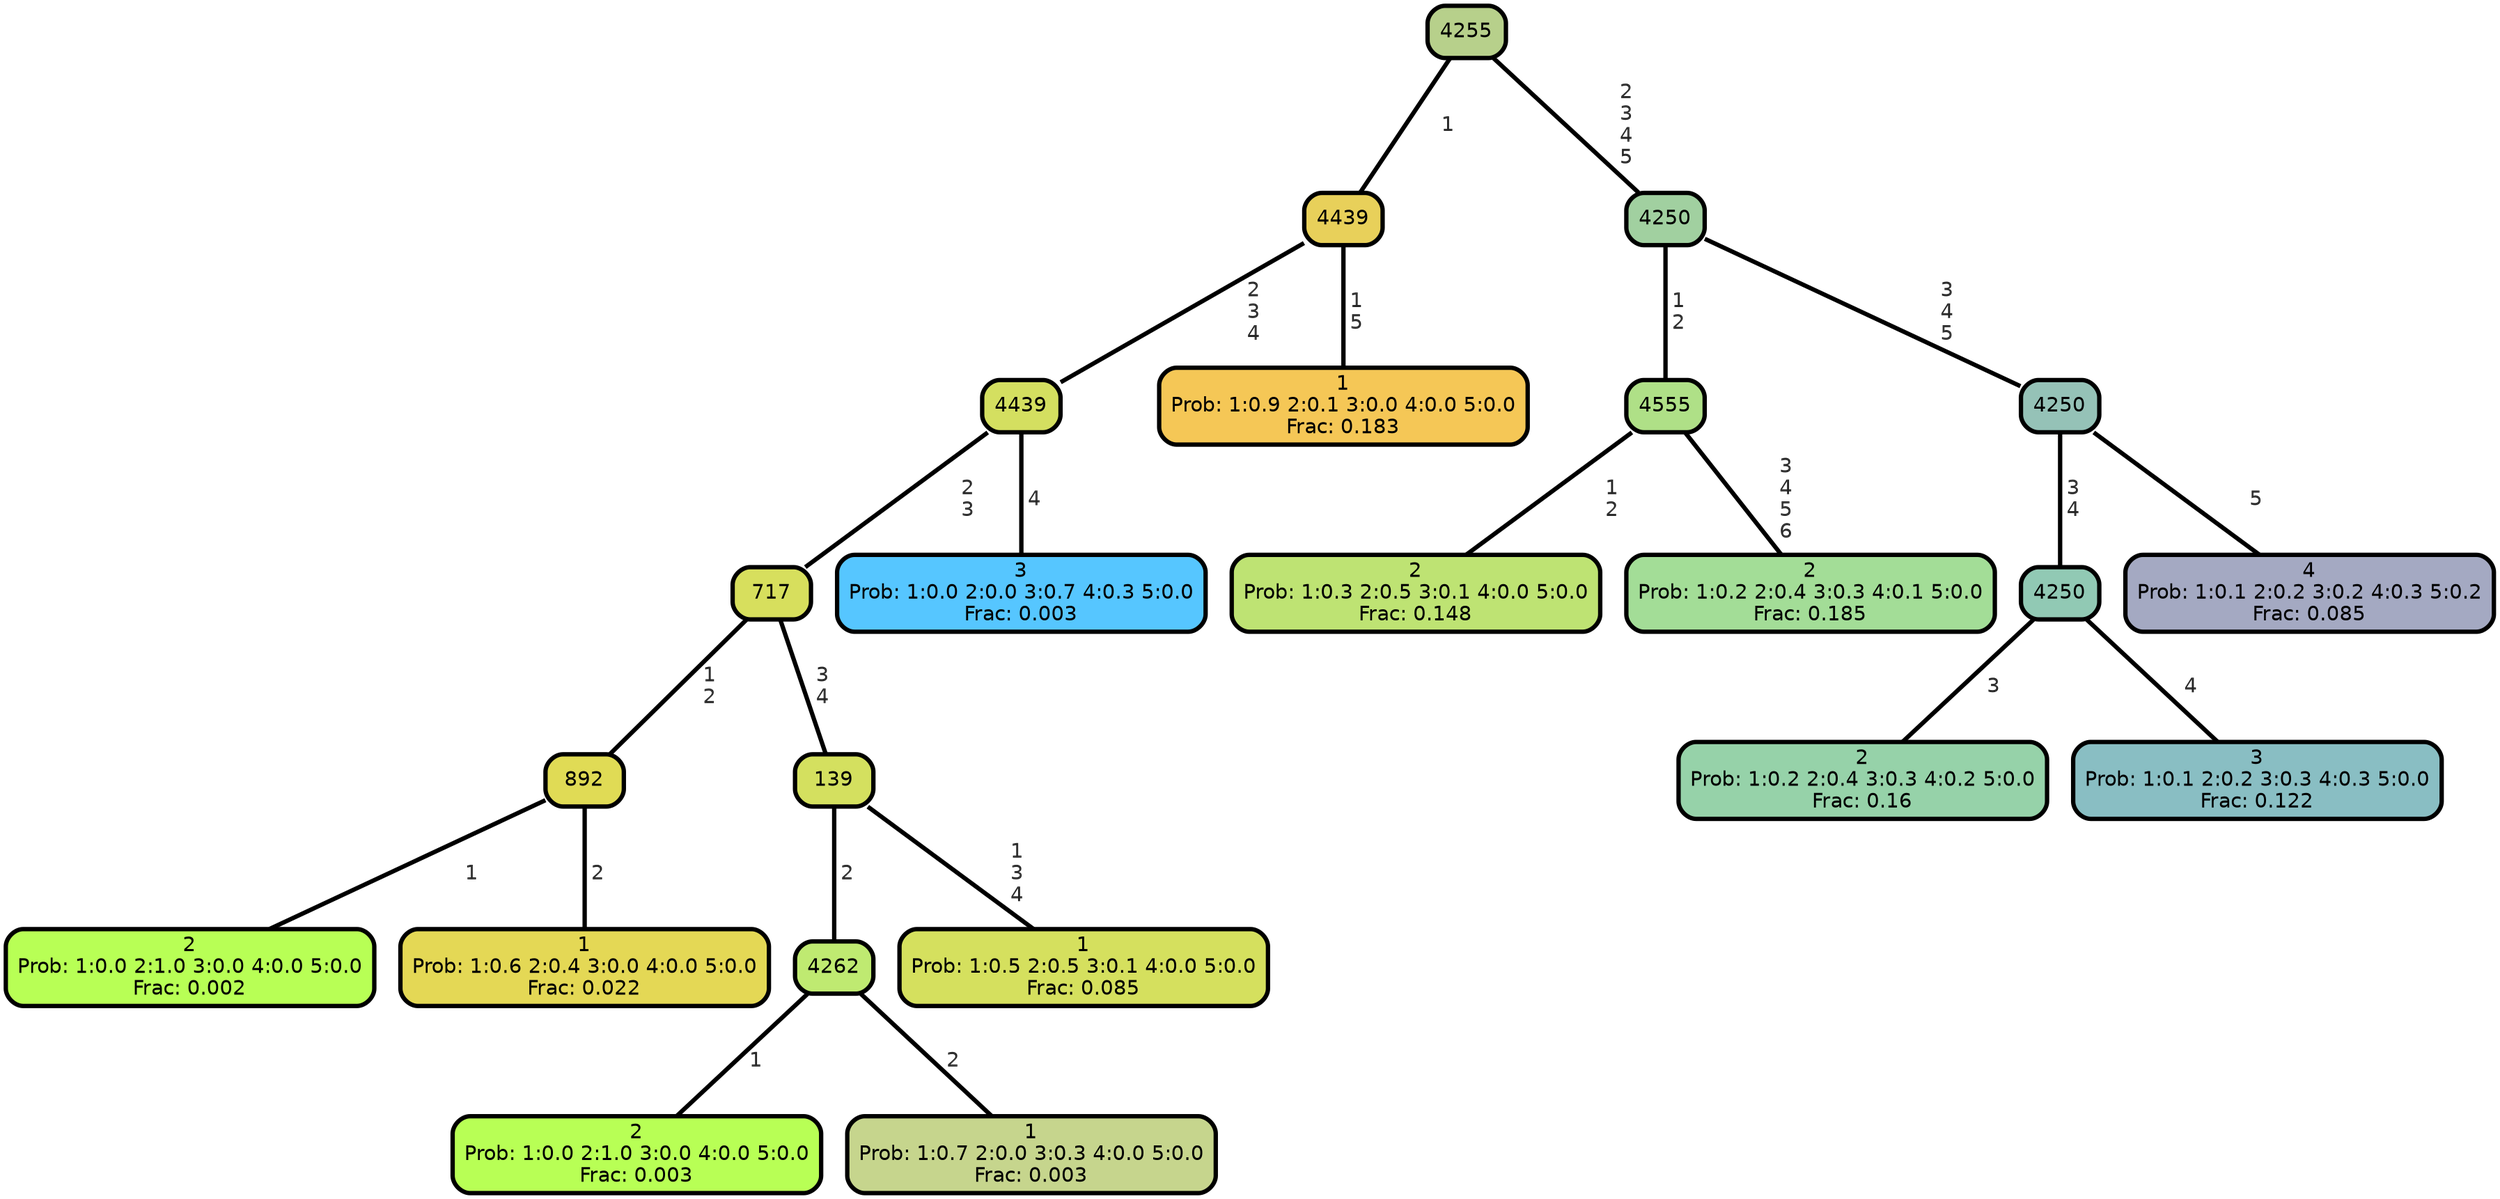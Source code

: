graph Tree {
node [shape=box, style="filled, rounded",color="black",penwidth="3",fontcolor="black",                 fontname=helvetica] ;
graph [ranksep="0 equally", splines=straight,                 bgcolor=transparent, dpi=200] ;
edge [fontname=helvetica, fontweight=bold,fontcolor=grey14,color=black] ;
0 [label="2
Prob: 1:0.0 2:1.0 3:0.0 4:0.0 5:0.0
Frac: 0.002", fillcolor="#b8ff55"] ;
1 [label="892", fillcolor="#e0db55"] ;
2 [label="1
Prob: 1:0.6 2:0.4 3:0.0 4:0.0 5:0.0
Frac: 0.022", fillcolor="#e4d855"] ;
3 [label="717", fillcolor="#d7df5d"] ;
4 [label="2
Prob: 1:0.0 2:1.0 3:0.0 4:0.0 5:0.0
Frac: 0.003", fillcolor="#b8ff55"] ;
5 [label="4262", fillcolor="#bfea71"] ;
6 [label="1
Prob: 1:0.7 2:0.0 3:0.3 4:0.0 5:0.0
Frac: 0.003", fillcolor="#c6d58d"] ;
7 [label="139", fillcolor="#d4e05f"] ;
8 [label="1
Prob: 1:0.5 2:0.5 3:0.1 4:0.0 5:0.0
Frac: 0.085", fillcolor="#d5e05e"] ;
9 [label="4439", fillcolor="#d4df60"] ;
10 [label="3
Prob: 1:0.0 2:0.0 3:0.7 4:0.3 5:0.0
Frac: 0.003", fillcolor="#56c6ff"] ;
11 [label="4439", fillcolor="#e8d05a"] ;
12 [label="1
Prob: 1:0.9 2:0.1 3:0.0 4:0.0 5:0.0
Frac: 0.183", fillcolor="#f5c756"] ;
13 [label="4255", fillcolor="#b7d08b"] ;
14 [label="2
Prob: 1:0.3 2:0.5 3:0.1 4:0.0 5:0.0
Frac: 0.148", fillcolor="#bee373"] ;
15 [label="4555", fillcolor="#afe087"] ;
16 [label="2
Prob: 1:0.2 2:0.4 3:0.3 4:0.1 5:0.0
Frac: 0.185", fillcolor="#a3dd97"] ;
17 [label="4250", fillcolor="#a1d0a0"] ;
18 [label="2
Prob: 1:0.2 2:0.4 3:0.3 4:0.2 5:0.0
Frac: 0.16", fillcolor="#96d2a9"] ;
19 [label="4250", fillcolor="#91c9b4"] ;
20 [label="3
Prob: 1:0.1 2:0.2 3:0.3 4:0.3 5:0.0
Frac: 0.122", fillcolor="#89bec3"] ;
21 [label="4250", fillcolor="#95c2b7"] ;
22 [label="4
Prob: 1:0.1 2:0.2 3:0.2 4:0.3 5:0.2
Frac: 0.085", fillcolor="#a4a9c2"] ;
1 -- 0 [label=" 1",penwidth=3] ;
1 -- 2 [label=" 2",penwidth=3] ;
3 -- 1 [label=" 1\n 2",penwidth=3] ;
3 -- 7 [label=" 3\n 4",penwidth=3] ;
5 -- 4 [label=" 1",penwidth=3] ;
5 -- 6 [label=" 2",penwidth=3] ;
7 -- 5 [label=" 2",penwidth=3] ;
7 -- 8 [label=" 1\n 3\n 4",penwidth=3] ;
9 -- 3 [label=" 2\n 3",penwidth=3] ;
9 -- 10 [label=" 4",penwidth=3] ;
11 -- 9 [label=" 2\n 3\n 4",penwidth=3] ;
11 -- 12 [label=" 1\n 5",penwidth=3] ;
13 -- 11 [label=" 1",penwidth=3] ;
13 -- 17 [label=" 2\n 3\n 4\n 5",penwidth=3] ;
15 -- 14 [label=" 1\n 2",penwidth=3] ;
15 -- 16 [label=" 3\n 4\n 5\n 6",penwidth=3] ;
17 -- 15 [label=" 1\n 2",penwidth=3] ;
17 -- 21 [label=" 3\n 4\n 5",penwidth=3] ;
19 -- 18 [label=" 3",penwidth=3] ;
19 -- 20 [label=" 4",penwidth=3] ;
21 -- 19 [label=" 3\n 4",penwidth=3] ;
21 -- 22 [label=" 5",penwidth=3] ;
{rank = same;}}